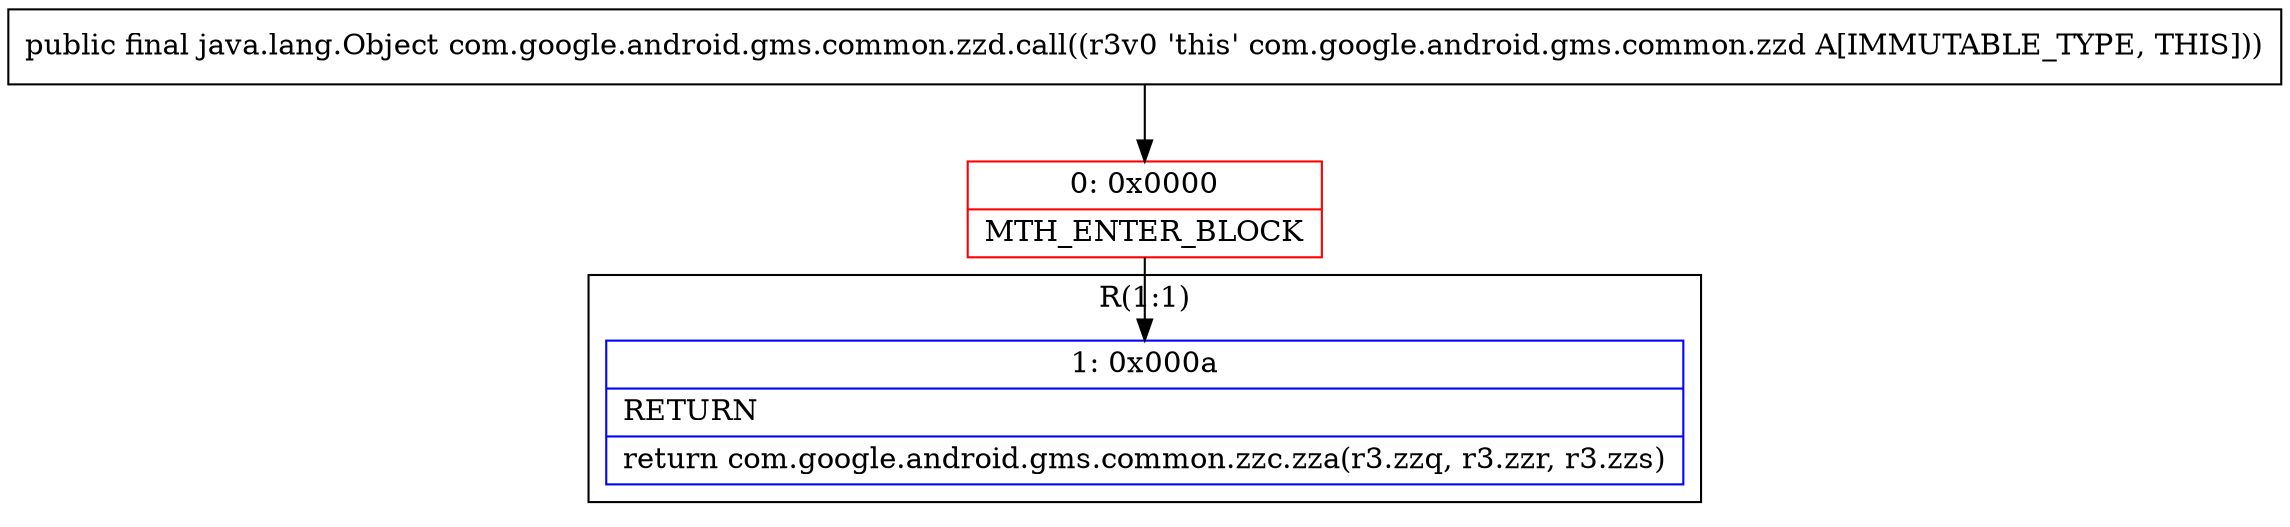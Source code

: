 digraph "CFG forcom.google.android.gms.common.zzd.call()Ljava\/lang\/Object;" {
subgraph cluster_Region_1723763311 {
label = "R(1:1)";
node [shape=record,color=blue];
Node_1 [shape=record,label="{1\:\ 0x000a|RETURN\l|return com.google.android.gms.common.zzc.zza(r3.zzq, r3.zzr, r3.zzs)\l}"];
}
Node_0 [shape=record,color=red,label="{0\:\ 0x0000|MTH_ENTER_BLOCK\l}"];
MethodNode[shape=record,label="{public final java.lang.Object com.google.android.gms.common.zzd.call((r3v0 'this' com.google.android.gms.common.zzd A[IMMUTABLE_TYPE, THIS])) }"];
MethodNode -> Node_0;
Node_0 -> Node_1;
}

